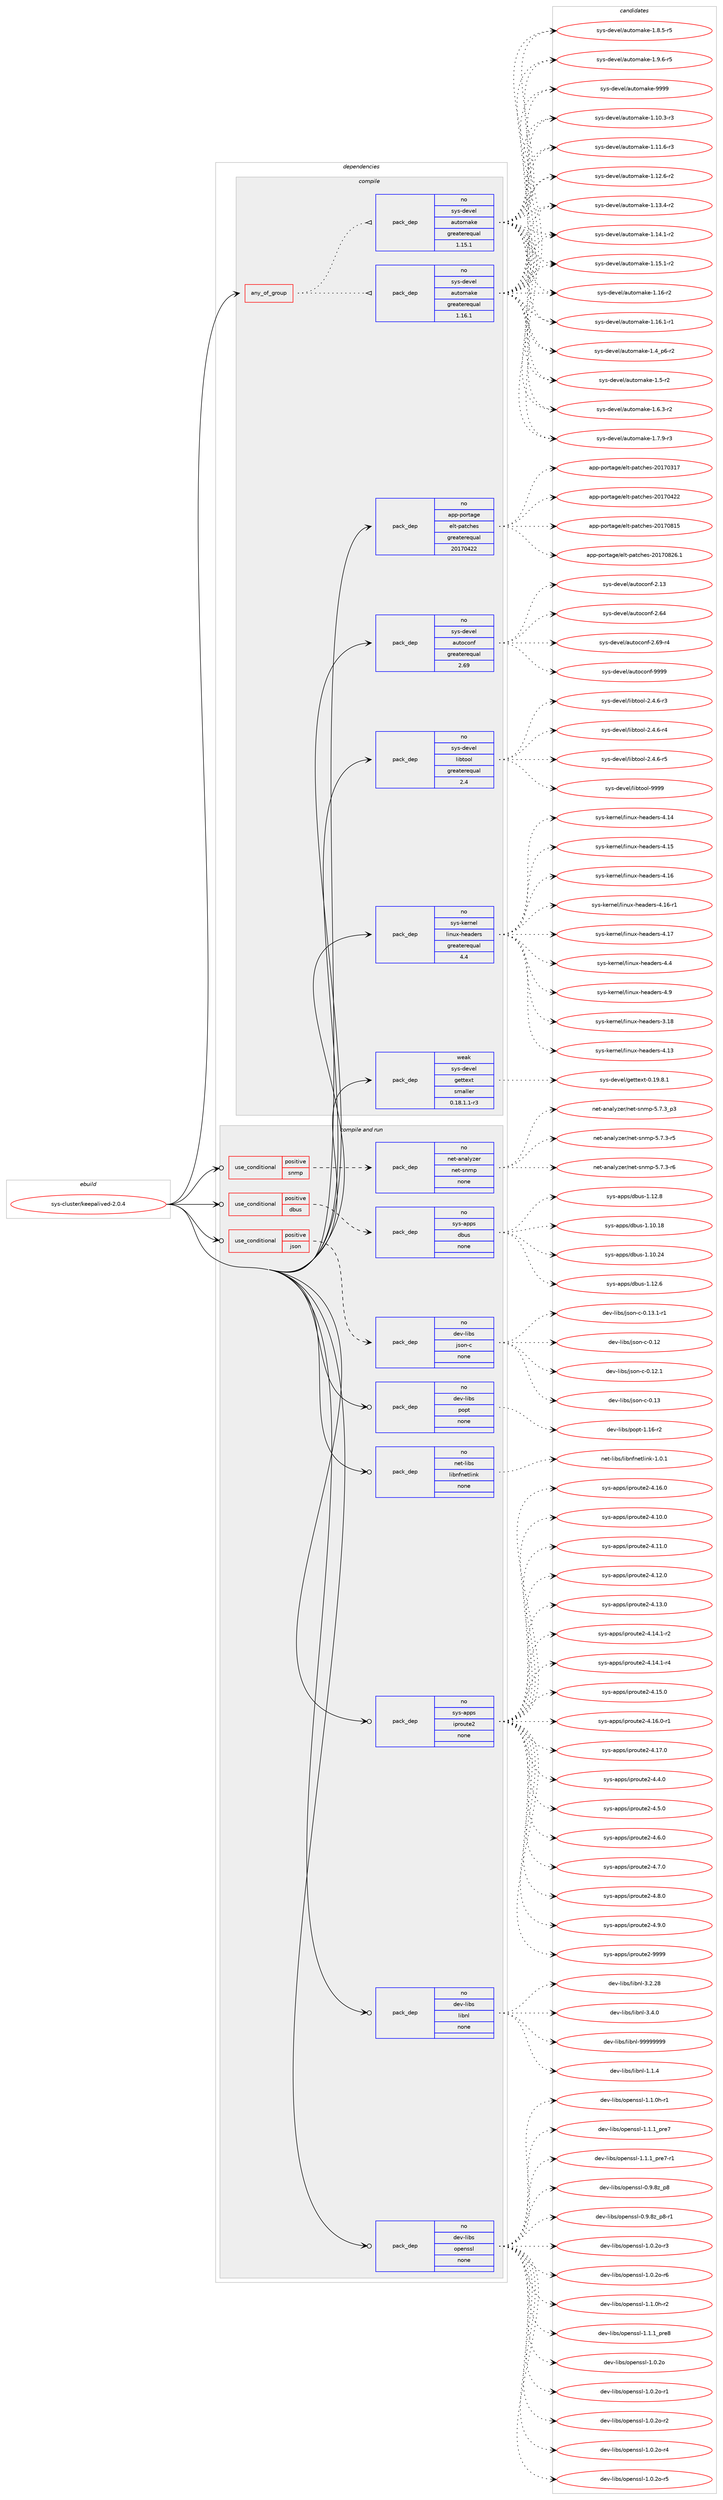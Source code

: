digraph prolog {

# *************
# Graph options
# *************

newrank=true;
concentrate=true;
compound=true;
graph [rankdir=LR,fontname=Helvetica,fontsize=10,ranksep=1.5];#, ranksep=2.5, nodesep=0.2];
edge  [arrowhead=vee];
node  [fontname=Helvetica,fontsize=10];

# **********
# The ebuild
# **********

subgraph cluster_leftcol {
color=gray;
rank=same;
label=<<i>ebuild</i>>;
id [label="sys-cluster/keepalived-2.0.4", color=red, width=4, href="../sys-cluster/keepalived-2.0.4.svg"];
}

# ****************
# The dependencies
# ****************

subgraph cluster_midcol {
color=gray;
label=<<i>dependencies</i>>;
subgraph cluster_compile {
fillcolor="#eeeeee";
style=filled;
label=<<i>compile</i>>;
subgraph any65 {
dependency5705 [label=<<TABLE BORDER="0" CELLBORDER="1" CELLSPACING="0" CELLPADDING="4"><TR><TD CELLPADDING="10">any_of_group</TD></TR></TABLE>>, shape=none, color=red];subgraph pack4365 {
dependency5706 [label=<<TABLE BORDER="0" CELLBORDER="1" CELLSPACING="0" CELLPADDING="4" WIDTH="220"><TR><TD ROWSPAN="6" CELLPADDING="30">pack_dep</TD></TR><TR><TD WIDTH="110">no</TD></TR><TR><TD>sys-devel</TD></TR><TR><TD>automake</TD></TR><TR><TD>greaterequal</TD></TR><TR><TD>1.16.1</TD></TR></TABLE>>, shape=none, color=blue];
}
dependency5705:e -> dependency5706:w [weight=20,style="dotted",arrowhead="oinv"];
subgraph pack4366 {
dependency5707 [label=<<TABLE BORDER="0" CELLBORDER="1" CELLSPACING="0" CELLPADDING="4" WIDTH="220"><TR><TD ROWSPAN="6" CELLPADDING="30">pack_dep</TD></TR><TR><TD WIDTH="110">no</TD></TR><TR><TD>sys-devel</TD></TR><TR><TD>automake</TD></TR><TR><TD>greaterequal</TD></TR><TR><TD>1.15.1</TD></TR></TABLE>>, shape=none, color=blue];
}
dependency5705:e -> dependency5707:w [weight=20,style="dotted",arrowhead="oinv"];
}
id:e -> dependency5705:w [weight=20,style="solid",arrowhead="vee"];
subgraph pack4367 {
dependency5708 [label=<<TABLE BORDER="0" CELLBORDER="1" CELLSPACING="0" CELLPADDING="4" WIDTH="220"><TR><TD ROWSPAN="6" CELLPADDING="30">pack_dep</TD></TR><TR><TD WIDTH="110">no</TD></TR><TR><TD>app-portage</TD></TR><TR><TD>elt-patches</TD></TR><TR><TD>greaterequal</TD></TR><TR><TD>20170422</TD></TR></TABLE>>, shape=none, color=blue];
}
id:e -> dependency5708:w [weight=20,style="solid",arrowhead="vee"];
subgraph pack4368 {
dependency5709 [label=<<TABLE BORDER="0" CELLBORDER="1" CELLSPACING="0" CELLPADDING="4" WIDTH="220"><TR><TD ROWSPAN="6" CELLPADDING="30">pack_dep</TD></TR><TR><TD WIDTH="110">no</TD></TR><TR><TD>sys-devel</TD></TR><TR><TD>autoconf</TD></TR><TR><TD>greaterequal</TD></TR><TR><TD>2.69</TD></TR></TABLE>>, shape=none, color=blue];
}
id:e -> dependency5709:w [weight=20,style="solid",arrowhead="vee"];
subgraph pack4369 {
dependency5710 [label=<<TABLE BORDER="0" CELLBORDER="1" CELLSPACING="0" CELLPADDING="4" WIDTH="220"><TR><TD ROWSPAN="6" CELLPADDING="30">pack_dep</TD></TR><TR><TD WIDTH="110">no</TD></TR><TR><TD>sys-devel</TD></TR><TR><TD>libtool</TD></TR><TR><TD>greaterequal</TD></TR><TR><TD>2.4</TD></TR></TABLE>>, shape=none, color=blue];
}
id:e -> dependency5710:w [weight=20,style="solid",arrowhead="vee"];
subgraph pack4370 {
dependency5711 [label=<<TABLE BORDER="0" CELLBORDER="1" CELLSPACING="0" CELLPADDING="4" WIDTH="220"><TR><TD ROWSPAN="6" CELLPADDING="30">pack_dep</TD></TR><TR><TD WIDTH="110">no</TD></TR><TR><TD>sys-kernel</TD></TR><TR><TD>linux-headers</TD></TR><TR><TD>greaterequal</TD></TR><TR><TD>4.4</TD></TR></TABLE>>, shape=none, color=blue];
}
id:e -> dependency5711:w [weight=20,style="solid",arrowhead="vee"];
subgraph pack4371 {
dependency5712 [label=<<TABLE BORDER="0" CELLBORDER="1" CELLSPACING="0" CELLPADDING="4" WIDTH="220"><TR><TD ROWSPAN="6" CELLPADDING="30">pack_dep</TD></TR><TR><TD WIDTH="110">weak</TD></TR><TR><TD>sys-devel</TD></TR><TR><TD>gettext</TD></TR><TR><TD>smaller</TD></TR><TR><TD>0.18.1.1-r3</TD></TR></TABLE>>, shape=none, color=blue];
}
id:e -> dependency5712:w [weight=20,style="solid",arrowhead="vee"];
}
subgraph cluster_compileandrun {
fillcolor="#eeeeee";
style=filled;
label=<<i>compile and run</i>>;
subgraph cond1268 {
dependency5713 [label=<<TABLE BORDER="0" CELLBORDER="1" CELLSPACING="0" CELLPADDING="4"><TR><TD ROWSPAN="3" CELLPADDING="10">use_conditional</TD></TR><TR><TD>positive</TD></TR><TR><TD>dbus</TD></TR></TABLE>>, shape=none, color=red];
subgraph pack4372 {
dependency5714 [label=<<TABLE BORDER="0" CELLBORDER="1" CELLSPACING="0" CELLPADDING="4" WIDTH="220"><TR><TD ROWSPAN="6" CELLPADDING="30">pack_dep</TD></TR><TR><TD WIDTH="110">no</TD></TR><TR><TD>sys-apps</TD></TR><TR><TD>dbus</TD></TR><TR><TD>none</TD></TR><TR><TD></TD></TR></TABLE>>, shape=none, color=blue];
}
dependency5713:e -> dependency5714:w [weight=20,style="dashed",arrowhead="vee"];
}
id:e -> dependency5713:w [weight=20,style="solid",arrowhead="odotvee"];
subgraph cond1269 {
dependency5715 [label=<<TABLE BORDER="0" CELLBORDER="1" CELLSPACING="0" CELLPADDING="4"><TR><TD ROWSPAN="3" CELLPADDING="10">use_conditional</TD></TR><TR><TD>positive</TD></TR><TR><TD>json</TD></TR></TABLE>>, shape=none, color=red];
subgraph pack4373 {
dependency5716 [label=<<TABLE BORDER="0" CELLBORDER="1" CELLSPACING="0" CELLPADDING="4" WIDTH="220"><TR><TD ROWSPAN="6" CELLPADDING="30">pack_dep</TD></TR><TR><TD WIDTH="110">no</TD></TR><TR><TD>dev-libs</TD></TR><TR><TD>json-c</TD></TR><TR><TD>none</TD></TR><TR><TD></TD></TR></TABLE>>, shape=none, color=blue];
}
dependency5715:e -> dependency5716:w [weight=20,style="dashed",arrowhead="vee"];
}
id:e -> dependency5715:w [weight=20,style="solid",arrowhead="odotvee"];
subgraph cond1270 {
dependency5717 [label=<<TABLE BORDER="0" CELLBORDER="1" CELLSPACING="0" CELLPADDING="4"><TR><TD ROWSPAN="3" CELLPADDING="10">use_conditional</TD></TR><TR><TD>positive</TD></TR><TR><TD>snmp</TD></TR></TABLE>>, shape=none, color=red];
subgraph pack4374 {
dependency5718 [label=<<TABLE BORDER="0" CELLBORDER="1" CELLSPACING="0" CELLPADDING="4" WIDTH="220"><TR><TD ROWSPAN="6" CELLPADDING="30">pack_dep</TD></TR><TR><TD WIDTH="110">no</TD></TR><TR><TD>net-analyzer</TD></TR><TR><TD>net-snmp</TD></TR><TR><TD>none</TD></TR><TR><TD></TD></TR></TABLE>>, shape=none, color=blue];
}
dependency5717:e -> dependency5718:w [weight=20,style="dashed",arrowhead="vee"];
}
id:e -> dependency5717:w [weight=20,style="solid",arrowhead="odotvee"];
subgraph pack4375 {
dependency5719 [label=<<TABLE BORDER="0" CELLBORDER="1" CELLSPACING="0" CELLPADDING="4" WIDTH="220"><TR><TD ROWSPAN="6" CELLPADDING="30">pack_dep</TD></TR><TR><TD WIDTH="110">no</TD></TR><TR><TD>dev-libs</TD></TR><TR><TD>libnl</TD></TR><TR><TD>none</TD></TR><TR><TD></TD></TR></TABLE>>, shape=none, color=blue];
}
id:e -> dependency5719:w [weight=20,style="solid",arrowhead="odotvee"];
subgraph pack4376 {
dependency5720 [label=<<TABLE BORDER="0" CELLBORDER="1" CELLSPACING="0" CELLPADDING="4" WIDTH="220"><TR><TD ROWSPAN="6" CELLPADDING="30">pack_dep</TD></TR><TR><TD WIDTH="110">no</TD></TR><TR><TD>dev-libs</TD></TR><TR><TD>openssl</TD></TR><TR><TD>none</TD></TR><TR><TD></TD></TR></TABLE>>, shape=none, color=blue];
}
id:e -> dependency5720:w [weight=20,style="solid",arrowhead="odotvee"];
subgraph pack4377 {
dependency5721 [label=<<TABLE BORDER="0" CELLBORDER="1" CELLSPACING="0" CELLPADDING="4" WIDTH="220"><TR><TD ROWSPAN="6" CELLPADDING="30">pack_dep</TD></TR><TR><TD WIDTH="110">no</TD></TR><TR><TD>dev-libs</TD></TR><TR><TD>popt</TD></TR><TR><TD>none</TD></TR><TR><TD></TD></TR></TABLE>>, shape=none, color=blue];
}
id:e -> dependency5721:w [weight=20,style="solid",arrowhead="odotvee"];
subgraph pack4378 {
dependency5722 [label=<<TABLE BORDER="0" CELLBORDER="1" CELLSPACING="0" CELLPADDING="4" WIDTH="220"><TR><TD ROWSPAN="6" CELLPADDING="30">pack_dep</TD></TR><TR><TD WIDTH="110">no</TD></TR><TR><TD>net-libs</TD></TR><TR><TD>libnfnetlink</TD></TR><TR><TD>none</TD></TR><TR><TD></TD></TR></TABLE>>, shape=none, color=blue];
}
id:e -> dependency5722:w [weight=20,style="solid",arrowhead="odotvee"];
subgraph pack4379 {
dependency5723 [label=<<TABLE BORDER="0" CELLBORDER="1" CELLSPACING="0" CELLPADDING="4" WIDTH="220"><TR><TD ROWSPAN="6" CELLPADDING="30">pack_dep</TD></TR><TR><TD WIDTH="110">no</TD></TR><TR><TD>sys-apps</TD></TR><TR><TD>iproute2</TD></TR><TR><TD>none</TD></TR><TR><TD></TD></TR></TABLE>>, shape=none, color=blue];
}
id:e -> dependency5723:w [weight=20,style="solid",arrowhead="odotvee"];
}
subgraph cluster_run {
fillcolor="#eeeeee";
style=filled;
label=<<i>run</i>>;
}
}

# **************
# The candidates
# **************

subgraph cluster_choices {
rank=same;
color=gray;
label=<<i>candidates</i>>;

subgraph choice4365 {
color=black;
nodesep=1;
choice11512111545100101118101108479711711611110997107101454946494846514511451 [label="sys-devel/automake-1.10.3-r3", color=red, width=4,href="../sys-devel/automake-1.10.3-r3.svg"];
choice11512111545100101118101108479711711611110997107101454946494946544511451 [label="sys-devel/automake-1.11.6-r3", color=red, width=4,href="../sys-devel/automake-1.11.6-r3.svg"];
choice11512111545100101118101108479711711611110997107101454946495046544511450 [label="sys-devel/automake-1.12.6-r2", color=red, width=4,href="../sys-devel/automake-1.12.6-r2.svg"];
choice11512111545100101118101108479711711611110997107101454946495146524511450 [label="sys-devel/automake-1.13.4-r2", color=red, width=4,href="../sys-devel/automake-1.13.4-r2.svg"];
choice11512111545100101118101108479711711611110997107101454946495246494511450 [label="sys-devel/automake-1.14.1-r2", color=red, width=4,href="../sys-devel/automake-1.14.1-r2.svg"];
choice11512111545100101118101108479711711611110997107101454946495346494511450 [label="sys-devel/automake-1.15.1-r2", color=red, width=4,href="../sys-devel/automake-1.15.1-r2.svg"];
choice1151211154510010111810110847971171161111099710710145494649544511450 [label="sys-devel/automake-1.16-r2", color=red, width=4,href="../sys-devel/automake-1.16-r2.svg"];
choice11512111545100101118101108479711711611110997107101454946495446494511449 [label="sys-devel/automake-1.16.1-r1", color=red, width=4,href="../sys-devel/automake-1.16.1-r1.svg"];
choice115121115451001011181011084797117116111109971071014549465295112544511450 [label="sys-devel/automake-1.4_p6-r2", color=red, width=4,href="../sys-devel/automake-1.4_p6-r2.svg"];
choice11512111545100101118101108479711711611110997107101454946534511450 [label="sys-devel/automake-1.5-r2", color=red, width=4,href="../sys-devel/automake-1.5-r2.svg"];
choice115121115451001011181011084797117116111109971071014549465446514511450 [label="sys-devel/automake-1.6.3-r2", color=red, width=4,href="../sys-devel/automake-1.6.3-r2.svg"];
choice115121115451001011181011084797117116111109971071014549465546574511451 [label="sys-devel/automake-1.7.9-r3", color=red, width=4,href="../sys-devel/automake-1.7.9-r3.svg"];
choice115121115451001011181011084797117116111109971071014549465646534511453 [label="sys-devel/automake-1.8.5-r5", color=red, width=4,href="../sys-devel/automake-1.8.5-r5.svg"];
choice115121115451001011181011084797117116111109971071014549465746544511453 [label="sys-devel/automake-1.9.6-r5", color=red, width=4,href="../sys-devel/automake-1.9.6-r5.svg"];
choice115121115451001011181011084797117116111109971071014557575757 [label="sys-devel/automake-9999", color=red, width=4,href="../sys-devel/automake-9999.svg"];
dependency5706:e -> choice11512111545100101118101108479711711611110997107101454946494846514511451:w [style=dotted,weight="100"];
dependency5706:e -> choice11512111545100101118101108479711711611110997107101454946494946544511451:w [style=dotted,weight="100"];
dependency5706:e -> choice11512111545100101118101108479711711611110997107101454946495046544511450:w [style=dotted,weight="100"];
dependency5706:e -> choice11512111545100101118101108479711711611110997107101454946495146524511450:w [style=dotted,weight="100"];
dependency5706:e -> choice11512111545100101118101108479711711611110997107101454946495246494511450:w [style=dotted,weight="100"];
dependency5706:e -> choice11512111545100101118101108479711711611110997107101454946495346494511450:w [style=dotted,weight="100"];
dependency5706:e -> choice1151211154510010111810110847971171161111099710710145494649544511450:w [style=dotted,weight="100"];
dependency5706:e -> choice11512111545100101118101108479711711611110997107101454946495446494511449:w [style=dotted,weight="100"];
dependency5706:e -> choice115121115451001011181011084797117116111109971071014549465295112544511450:w [style=dotted,weight="100"];
dependency5706:e -> choice11512111545100101118101108479711711611110997107101454946534511450:w [style=dotted,weight="100"];
dependency5706:e -> choice115121115451001011181011084797117116111109971071014549465446514511450:w [style=dotted,weight="100"];
dependency5706:e -> choice115121115451001011181011084797117116111109971071014549465546574511451:w [style=dotted,weight="100"];
dependency5706:e -> choice115121115451001011181011084797117116111109971071014549465646534511453:w [style=dotted,weight="100"];
dependency5706:e -> choice115121115451001011181011084797117116111109971071014549465746544511453:w [style=dotted,weight="100"];
dependency5706:e -> choice115121115451001011181011084797117116111109971071014557575757:w [style=dotted,weight="100"];
}
subgraph choice4366 {
color=black;
nodesep=1;
choice11512111545100101118101108479711711611110997107101454946494846514511451 [label="sys-devel/automake-1.10.3-r3", color=red, width=4,href="../sys-devel/automake-1.10.3-r3.svg"];
choice11512111545100101118101108479711711611110997107101454946494946544511451 [label="sys-devel/automake-1.11.6-r3", color=red, width=4,href="../sys-devel/automake-1.11.6-r3.svg"];
choice11512111545100101118101108479711711611110997107101454946495046544511450 [label="sys-devel/automake-1.12.6-r2", color=red, width=4,href="../sys-devel/automake-1.12.6-r2.svg"];
choice11512111545100101118101108479711711611110997107101454946495146524511450 [label="sys-devel/automake-1.13.4-r2", color=red, width=4,href="../sys-devel/automake-1.13.4-r2.svg"];
choice11512111545100101118101108479711711611110997107101454946495246494511450 [label="sys-devel/automake-1.14.1-r2", color=red, width=4,href="../sys-devel/automake-1.14.1-r2.svg"];
choice11512111545100101118101108479711711611110997107101454946495346494511450 [label="sys-devel/automake-1.15.1-r2", color=red, width=4,href="../sys-devel/automake-1.15.1-r2.svg"];
choice1151211154510010111810110847971171161111099710710145494649544511450 [label="sys-devel/automake-1.16-r2", color=red, width=4,href="../sys-devel/automake-1.16-r2.svg"];
choice11512111545100101118101108479711711611110997107101454946495446494511449 [label="sys-devel/automake-1.16.1-r1", color=red, width=4,href="../sys-devel/automake-1.16.1-r1.svg"];
choice115121115451001011181011084797117116111109971071014549465295112544511450 [label="sys-devel/automake-1.4_p6-r2", color=red, width=4,href="../sys-devel/automake-1.4_p6-r2.svg"];
choice11512111545100101118101108479711711611110997107101454946534511450 [label="sys-devel/automake-1.5-r2", color=red, width=4,href="../sys-devel/automake-1.5-r2.svg"];
choice115121115451001011181011084797117116111109971071014549465446514511450 [label="sys-devel/automake-1.6.3-r2", color=red, width=4,href="../sys-devel/automake-1.6.3-r2.svg"];
choice115121115451001011181011084797117116111109971071014549465546574511451 [label="sys-devel/automake-1.7.9-r3", color=red, width=4,href="../sys-devel/automake-1.7.9-r3.svg"];
choice115121115451001011181011084797117116111109971071014549465646534511453 [label="sys-devel/automake-1.8.5-r5", color=red, width=4,href="../sys-devel/automake-1.8.5-r5.svg"];
choice115121115451001011181011084797117116111109971071014549465746544511453 [label="sys-devel/automake-1.9.6-r5", color=red, width=4,href="../sys-devel/automake-1.9.6-r5.svg"];
choice115121115451001011181011084797117116111109971071014557575757 [label="sys-devel/automake-9999", color=red, width=4,href="../sys-devel/automake-9999.svg"];
dependency5707:e -> choice11512111545100101118101108479711711611110997107101454946494846514511451:w [style=dotted,weight="100"];
dependency5707:e -> choice11512111545100101118101108479711711611110997107101454946494946544511451:w [style=dotted,weight="100"];
dependency5707:e -> choice11512111545100101118101108479711711611110997107101454946495046544511450:w [style=dotted,weight="100"];
dependency5707:e -> choice11512111545100101118101108479711711611110997107101454946495146524511450:w [style=dotted,weight="100"];
dependency5707:e -> choice11512111545100101118101108479711711611110997107101454946495246494511450:w [style=dotted,weight="100"];
dependency5707:e -> choice11512111545100101118101108479711711611110997107101454946495346494511450:w [style=dotted,weight="100"];
dependency5707:e -> choice1151211154510010111810110847971171161111099710710145494649544511450:w [style=dotted,weight="100"];
dependency5707:e -> choice11512111545100101118101108479711711611110997107101454946495446494511449:w [style=dotted,weight="100"];
dependency5707:e -> choice115121115451001011181011084797117116111109971071014549465295112544511450:w [style=dotted,weight="100"];
dependency5707:e -> choice11512111545100101118101108479711711611110997107101454946534511450:w [style=dotted,weight="100"];
dependency5707:e -> choice115121115451001011181011084797117116111109971071014549465446514511450:w [style=dotted,weight="100"];
dependency5707:e -> choice115121115451001011181011084797117116111109971071014549465546574511451:w [style=dotted,weight="100"];
dependency5707:e -> choice115121115451001011181011084797117116111109971071014549465646534511453:w [style=dotted,weight="100"];
dependency5707:e -> choice115121115451001011181011084797117116111109971071014549465746544511453:w [style=dotted,weight="100"];
dependency5707:e -> choice115121115451001011181011084797117116111109971071014557575757:w [style=dotted,weight="100"];
}
subgraph choice4367 {
color=black;
nodesep=1;
choice97112112451121111141169710310147101108116451129711699104101115455048495548514955 [label="app-portage/elt-patches-20170317", color=red, width=4,href="../app-portage/elt-patches-20170317.svg"];
choice97112112451121111141169710310147101108116451129711699104101115455048495548525050 [label="app-portage/elt-patches-20170422", color=red, width=4,href="../app-portage/elt-patches-20170422.svg"];
choice97112112451121111141169710310147101108116451129711699104101115455048495548564953 [label="app-portage/elt-patches-20170815", color=red, width=4,href="../app-portage/elt-patches-20170815.svg"];
choice971121124511211111411697103101471011081164511297116991041011154550484955485650544649 [label="app-portage/elt-patches-20170826.1", color=red, width=4,href="../app-portage/elt-patches-20170826.1.svg"];
dependency5708:e -> choice97112112451121111141169710310147101108116451129711699104101115455048495548514955:w [style=dotted,weight="100"];
dependency5708:e -> choice97112112451121111141169710310147101108116451129711699104101115455048495548525050:w [style=dotted,weight="100"];
dependency5708:e -> choice97112112451121111141169710310147101108116451129711699104101115455048495548564953:w [style=dotted,weight="100"];
dependency5708:e -> choice971121124511211111411697103101471011081164511297116991041011154550484955485650544649:w [style=dotted,weight="100"];
}
subgraph choice4368 {
color=black;
nodesep=1;
choice115121115451001011181011084797117116111991111101024550464951 [label="sys-devel/autoconf-2.13", color=red, width=4,href="../sys-devel/autoconf-2.13.svg"];
choice115121115451001011181011084797117116111991111101024550465452 [label="sys-devel/autoconf-2.64", color=red, width=4,href="../sys-devel/autoconf-2.64.svg"];
choice1151211154510010111810110847971171161119911111010245504654574511452 [label="sys-devel/autoconf-2.69-r4", color=red, width=4,href="../sys-devel/autoconf-2.69-r4.svg"];
choice115121115451001011181011084797117116111991111101024557575757 [label="sys-devel/autoconf-9999", color=red, width=4,href="../sys-devel/autoconf-9999.svg"];
dependency5709:e -> choice115121115451001011181011084797117116111991111101024550464951:w [style=dotted,weight="100"];
dependency5709:e -> choice115121115451001011181011084797117116111991111101024550465452:w [style=dotted,weight="100"];
dependency5709:e -> choice1151211154510010111810110847971171161119911111010245504654574511452:w [style=dotted,weight="100"];
dependency5709:e -> choice115121115451001011181011084797117116111991111101024557575757:w [style=dotted,weight="100"];
}
subgraph choice4369 {
color=black;
nodesep=1;
choice1151211154510010111810110847108105981161111111084550465246544511451 [label="sys-devel/libtool-2.4.6-r3", color=red, width=4,href="../sys-devel/libtool-2.4.6-r3.svg"];
choice1151211154510010111810110847108105981161111111084550465246544511452 [label="sys-devel/libtool-2.4.6-r4", color=red, width=4,href="../sys-devel/libtool-2.4.6-r4.svg"];
choice1151211154510010111810110847108105981161111111084550465246544511453 [label="sys-devel/libtool-2.4.6-r5", color=red, width=4,href="../sys-devel/libtool-2.4.6-r5.svg"];
choice1151211154510010111810110847108105981161111111084557575757 [label="sys-devel/libtool-9999", color=red, width=4,href="../sys-devel/libtool-9999.svg"];
dependency5710:e -> choice1151211154510010111810110847108105981161111111084550465246544511451:w [style=dotted,weight="100"];
dependency5710:e -> choice1151211154510010111810110847108105981161111111084550465246544511452:w [style=dotted,weight="100"];
dependency5710:e -> choice1151211154510010111810110847108105981161111111084550465246544511453:w [style=dotted,weight="100"];
dependency5710:e -> choice1151211154510010111810110847108105981161111111084557575757:w [style=dotted,weight="100"];
}
subgraph choice4370 {
color=black;
nodesep=1;
choice115121115451071011141101011084710810511011712045104101971001011141154551464956 [label="sys-kernel/linux-headers-3.18", color=red, width=4,href="../sys-kernel/linux-headers-3.18.svg"];
choice115121115451071011141101011084710810511011712045104101971001011141154552464951 [label="sys-kernel/linux-headers-4.13", color=red, width=4,href="../sys-kernel/linux-headers-4.13.svg"];
choice115121115451071011141101011084710810511011712045104101971001011141154552464952 [label="sys-kernel/linux-headers-4.14", color=red, width=4,href="../sys-kernel/linux-headers-4.14.svg"];
choice115121115451071011141101011084710810511011712045104101971001011141154552464953 [label="sys-kernel/linux-headers-4.15", color=red, width=4,href="../sys-kernel/linux-headers-4.15.svg"];
choice115121115451071011141101011084710810511011712045104101971001011141154552464954 [label="sys-kernel/linux-headers-4.16", color=red, width=4,href="../sys-kernel/linux-headers-4.16.svg"];
choice1151211154510710111411010110847108105110117120451041019710010111411545524649544511449 [label="sys-kernel/linux-headers-4.16-r1", color=red, width=4,href="../sys-kernel/linux-headers-4.16-r1.svg"];
choice115121115451071011141101011084710810511011712045104101971001011141154552464955 [label="sys-kernel/linux-headers-4.17", color=red, width=4,href="../sys-kernel/linux-headers-4.17.svg"];
choice1151211154510710111411010110847108105110117120451041019710010111411545524652 [label="sys-kernel/linux-headers-4.4", color=red, width=4,href="../sys-kernel/linux-headers-4.4.svg"];
choice1151211154510710111411010110847108105110117120451041019710010111411545524657 [label="sys-kernel/linux-headers-4.9", color=red, width=4,href="../sys-kernel/linux-headers-4.9.svg"];
dependency5711:e -> choice115121115451071011141101011084710810511011712045104101971001011141154551464956:w [style=dotted,weight="100"];
dependency5711:e -> choice115121115451071011141101011084710810511011712045104101971001011141154552464951:w [style=dotted,weight="100"];
dependency5711:e -> choice115121115451071011141101011084710810511011712045104101971001011141154552464952:w [style=dotted,weight="100"];
dependency5711:e -> choice115121115451071011141101011084710810511011712045104101971001011141154552464953:w [style=dotted,weight="100"];
dependency5711:e -> choice115121115451071011141101011084710810511011712045104101971001011141154552464954:w [style=dotted,weight="100"];
dependency5711:e -> choice1151211154510710111411010110847108105110117120451041019710010111411545524649544511449:w [style=dotted,weight="100"];
dependency5711:e -> choice115121115451071011141101011084710810511011712045104101971001011141154552464955:w [style=dotted,weight="100"];
dependency5711:e -> choice1151211154510710111411010110847108105110117120451041019710010111411545524652:w [style=dotted,weight="100"];
dependency5711:e -> choice1151211154510710111411010110847108105110117120451041019710010111411545524657:w [style=dotted,weight="100"];
}
subgraph choice4371 {
color=black;
nodesep=1;
choice1151211154510010111810110847103101116116101120116454846495746564649 [label="sys-devel/gettext-0.19.8.1", color=red, width=4,href="../sys-devel/gettext-0.19.8.1.svg"];
dependency5712:e -> choice1151211154510010111810110847103101116116101120116454846495746564649:w [style=dotted,weight="100"];
}
subgraph choice4372 {
color=black;
nodesep=1;
choice115121115459711211211547100981171154549464948464956 [label="sys-apps/dbus-1.10.18", color=red, width=4,href="../sys-apps/dbus-1.10.18.svg"];
choice115121115459711211211547100981171154549464948465052 [label="sys-apps/dbus-1.10.24", color=red, width=4,href="../sys-apps/dbus-1.10.24.svg"];
choice1151211154597112112115471009811711545494649504654 [label="sys-apps/dbus-1.12.6", color=red, width=4,href="../sys-apps/dbus-1.12.6.svg"];
choice1151211154597112112115471009811711545494649504656 [label="sys-apps/dbus-1.12.8", color=red, width=4,href="../sys-apps/dbus-1.12.8.svg"];
dependency5714:e -> choice115121115459711211211547100981171154549464948464956:w [style=dotted,weight="100"];
dependency5714:e -> choice115121115459711211211547100981171154549464948465052:w [style=dotted,weight="100"];
dependency5714:e -> choice1151211154597112112115471009811711545494649504654:w [style=dotted,weight="100"];
dependency5714:e -> choice1151211154597112112115471009811711545494649504656:w [style=dotted,weight="100"];
}
subgraph choice4373 {
color=black;
nodesep=1;
choice10010111845108105981154710611511111045994548464950 [label="dev-libs/json-c-0.12", color=red, width=4,href="../dev-libs/json-c-0.12.svg"];
choice100101118451081059811547106115111110459945484649504649 [label="dev-libs/json-c-0.12.1", color=red, width=4,href="../dev-libs/json-c-0.12.1.svg"];
choice10010111845108105981154710611511111045994548464951 [label="dev-libs/json-c-0.13", color=red, width=4,href="../dev-libs/json-c-0.13.svg"];
choice1001011184510810598115471061151111104599454846495146494511449 [label="dev-libs/json-c-0.13.1-r1", color=red, width=4,href="../dev-libs/json-c-0.13.1-r1.svg"];
dependency5716:e -> choice10010111845108105981154710611511111045994548464950:w [style=dotted,weight="100"];
dependency5716:e -> choice100101118451081059811547106115111110459945484649504649:w [style=dotted,weight="100"];
dependency5716:e -> choice10010111845108105981154710611511111045994548464951:w [style=dotted,weight="100"];
dependency5716:e -> choice1001011184510810598115471061151111104599454846495146494511449:w [style=dotted,weight="100"];
}
subgraph choice4374 {
color=black;
nodesep=1;
choice11010111645971109710812112210111447110101116451151101091124553465546514511453 [label="net-analyzer/net-snmp-5.7.3-r5", color=red, width=4,href="../net-analyzer/net-snmp-5.7.3-r5.svg"];
choice11010111645971109710812112210111447110101116451151101091124553465546514511454 [label="net-analyzer/net-snmp-5.7.3-r6", color=red, width=4,href="../net-analyzer/net-snmp-5.7.3-r6.svg"];
choice11010111645971109710812112210111447110101116451151101091124553465546519511251 [label="net-analyzer/net-snmp-5.7.3_p3", color=red, width=4,href="../net-analyzer/net-snmp-5.7.3_p3.svg"];
dependency5718:e -> choice11010111645971109710812112210111447110101116451151101091124553465546514511453:w [style=dotted,weight="100"];
dependency5718:e -> choice11010111645971109710812112210111447110101116451151101091124553465546514511454:w [style=dotted,weight="100"];
dependency5718:e -> choice11010111645971109710812112210111447110101116451151101091124553465546519511251:w [style=dotted,weight="100"];
}
subgraph choice4375 {
color=black;
nodesep=1;
choice10010111845108105981154710810598110108454946494652 [label="dev-libs/libnl-1.1.4", color=red, width=4,href="../dev-libs/libnl-1.1.4.svg"];
choice1001011184510810598115471081059811010845514650465056 [label="dev-libs/libnl-3.2.28", color=red, width=4,href="../dev-libs/libnl-3.2.28.svg"];
choice10010111845108105981154710810598110108455146524648 [label="dev-libs/libnl-3.4.0", color=red, width=4,href="../dev-libs/libnl-3.4.0.svg"];
choice10010111845108105981154710810598110108455757575757575757 [label="dev-libs/libnl-99999999", color=red, width=4,href="../dev-libs/libnl-99999999.svg"];
dependency5719:e -> choice10010111845108105981154710810598110108454946494652:w [style=dotted,weight="100"];
dependency5719:e -> choice1001011184510810598115471081059811010845514650465056:w [style=dotted,weight="100"];
dependency5719:e -> choice10010111845108105981154710810598110108455146524648:w [style=dotted,weight="100"];
dependency5719:e -> choice10010111845108105981154710810598110108455757575757575757:w [style=dotted,weight="100"];
}
subgraph choice4376 {
color=black;
nodesep=1;
choice100101118451081059811547111112101110115115108454946484650111 [label="dev-libs/openssl-1.0.2o", color=red, width=4,href="../dev-libs/openssl-1.0.2o.svg"];
choice1001011184510810598115471111121011101151151084549464846501114511449 [label="dev-libs/openssl-1.0.2o-r1", color=red, width=4,href="../dev-libs/openssl-1.0.2o-r1.svg"];
choice1001011184510810598115471111121011101151151084549464846501114511450 [label="dev-libs/openssl-1.0.2o-r2", color=red, width=4,href="../dev-libs/openssl-1.0.2o-r2.svg"];
choice1001011184510810598115471111121011101151151084549464846501114511452 [label="dev-libs/openssl-1.0.2o-r4", color=red, width=4,href="../dev-libs/openssl-1.0.2o-r4.svg"];
choice1001011184510810598115471111121011101151151084549464846501114511453 [label="dev-libs/openssl-1.0.2o-r5", color=red, width=4,href="../dev-libs/openssl-1.0.2o-r5.svg"];
choice1001011184510810598115471111121011101151151084549464946481044511449 [label="dev-libs/openssl-1.1.0h-r1", color=red, width=4,href="../dev-libs/openssl-1.1.0h-r1.svg"];
choice1001011184510810598115471111121011101151151084549464946499511211410155 [label="dev-libs/openssl-1.1.1_pre7", color=red, width=4,href="../dev-libs/openssl-1.1.1_pre7.svg"];
choice10010111845108105981154711111210111011511510845494649464995112114101554511449 [label="dev-libs/openssl-1.1.1_pre7-r1", color=red, width=4,href="../dev-libs/openssl-1.1.1_pre7-r1.svg"];
choice1001011184510810598115471111121011101151151084548465746561229511256 [label="dev-libs/openssl-0.9.8z_p8", color=red, width=4,href="../dev-libs/openssl-0.9.8z_p8.svg"];
choice10010111845108105981154711111210111011511510845484657465612295112564511449 [label="dev-libs/openssl-0.9.8z_p8-r1", color=red, width=4,href="../dev-libs/openssl-0.9.8z_p8-r1.svg"];
choice1001011184510810598115471111121011101151151084549464846501114511451 [label="dev-libs/openssl-1.0.2o-r3", color=red, width=4,href="../dev-libs/openssl-1.0.2o-r3.svg"];
choice1001011184510810598115471111121011101151151084549464846501114511454 [label="dev-libs/openssl-1.0.2o-r6", color=red, width=4,href="../dev-libs/openssl-1.0.2o-r6.svg"];
choice1001011184510810598115471111121011101151151084549464946481044511450 [label="dev-libs/openssl-1.1.0h-r2", color=red, width=4,href="../dev-libs/openssl-1.1.0h-r2.svg"];
choice1001011184510810598115471111121011101151151084549464946499511211410156 [label="dev-libs/openssl-1.1.1_pre8", color=red, width=4,href="../dev-libs/openssl-1.1.1_pre8.svg"];
dependency5720:e -> choice100101118451081059811547111112101110115115108454946484650111:w [style=dotted,weight="100"];
dependency5720:e -> choice1001011184510810598115471111121011101151151084549464846501114511449:w [style=dotted,weight="100"];
dependency5720:e -> choice1001011184510810598115471111121011101151151084549464846501114511450:w [style=dotted,weight="100"];
dependency5720:e -> choice1001011184510810598115471111121011101151151084549464846501114511452:w [style=dotted,weight="100"];
dependency5720:e -> choice1001011184510810598115471111121011101151151084549464846501114511453:w [style=dotted,weight="100"];
dependency5720:e -> choice1001011184510810598115471111121011101151151084549464946481044511449:w [style=dotted,weight="100"];
dependency5720:e -> choice1001011184510810598115471111121011101151151084549464946499511211410155:w [style=dotted,weight="100"];
dependency5720:e -> choice10010111845108105981154711111210111011511510845494649464995112114101554511449:w [style=dotted,weight="100"];
dependency5720:e -> choice1001011184510810598115471111121011101151151084548465746561229511256:w [style=dotted,weight="100"];
dependency5720:e -> choice10010111845108105981154711111210111011511510845484657465612295112564511449:w [style=dotted,weight="100"];
dependency5720:e -> choice1001011184510810598115471111121011101151151084549464846501114511451:w [style=dotted,weight="100"];
dependency5720:e -> choice1001011184510810598115471111121011101151151084549464846501114511454:w [style=dotted,weight="100"];
dependency5720:e -> choice1001011184510810598115471111121011101151151084549464946481044511450:w [style=dotted,weight="100"];
dependency5720:e -> choice1001011184510810598115471111121011101151151084549464946499511211410156:w [style=dotted,weight="100"];
}
subgraph choice4377 {
color=black;
nodesep=1;
choice10010111845108105981154711211111211645494649544511450 [label="dev-libs/popt-1.16-r2", color=red, width=4,href="../dev-libs/popt-1.16-r2.svg"];
dependency5721:e -> choice10010111845108105981154711211111211645494649544511450:w [style=dotted,weight="100"];
}
subgraph choice4378 {
color=black;
nodesep=1;
choice11010111645108105981154710810598110102110101116108105110107454946484649 [label="net-libs/libnfnetlink-1.0.1", color=red, width=4,href="../net-libs/libnfnetlink-1.0.1.svg"];
dependency5722:e -> choice11010111645108105981154710810598110102110101116108105110107454946484649:w [style=dotted,weight="100"];
}
subgraph choice4379 {
color=black;
nodesep=1;
choice1151211154597112112115471051121141111171161015045524649544648 [label="sys-apps/iproute2-4.16.0", color=red, width=4,href="../sys-apps/iproute2-4.16.0.svg"];
choice1151211154597112112115471051121141111171161015045524649484648 [label="sys-apps/iproute2-4.10.0", color=red, width=4,href="../sys-apps/iproute2-4.10.0.svg"];
choice1151211154597112112115471051121141111171161015045524649494648 [label="sys-apps/iproute2-4.11.0", color=red, width=4,href="../sys-apps/iproute2-4.11.0.svg"];
choice1151211154597112112115471051121141111171161015045524649504648 [label="sys-apps/iproute2-4.12.0", color=red, width=4,href="../sys-apps/iproute2-4.12.0.svg"];
choice1151211154597112112115471051121141111171161015045524649514648 [label="sys-apps/iproute2-4.13.0", color=red, width=4,href="../sys-apps/iproute2-4.13.0.svg"];
choice11512111545971121121154710511211411111711610150455246495246494511450 [label="sys-apps/iproute2-4.14.1-r2", color=red, width=4,href="../sys-apps/iproute2-4.14.1-r2.svg"];
choice11512111545971121121154710511211411111711610150455246495246494511452 [label="sys-apps/iproute2-4.14.1-r4", color=red, width=4,href="../sys-apps/iproute2-4.14.1-r4.svg"];
choice1151211154597112112115471051121141111171161015045524649534648 [label="sys-apps/iproute2-4.15.0", color=red, width=4,href="../sys-apps/iproute2-4.15.0.svg"];
choice11512111545971121121154710511211411111711610150455246495446484511449 [label="sys-apps/iproute2-4.16.0-r1", color=red, width=4,href="../sys-apps/iproute2-4.16.0-r1.svg"];
choice1151211154597112112115471051121141111171161015045524649554648 [label="sys-apps/iproute2-4.17.0", color=red, width=4,href="../sys-apps/iproute2-4.17.0.svg"];
choice11512111545971121121154710511211411111711610150455246524648 [label="sys-apps/iproute2-4.4.0", color=red, width=4,href="../sys-apps/iproute2-4.4.0.svg"];
choice11512111545971121121154710511211411111711610150455246534648 [label="sys-apps/iproute2-4.5.0", color=red, width=4,href="../sys-apps/iproute2-4.5.0.svg"];
choice11512111545971121121154710511211411111711610150455246544648 [label="sys-apps/iproute2-4.6.0", color=red, width=4,href="../sys-apps/iproute2-4.6.0.svg"];
choice11512111545971121121154710511211411111711610150455246554648 [label="sys-apps/iproute2-4.7.0", color=red, width=4,href="../sys-apps/iproute2-4.7.0.svg"];
choice11512111545971121121154710511211411111711610150455246564648 [label="sys-apps/iproute2-4.8.0", color=red, width=4,href="../sys-apps/iproute2-4.8.0.svg"];
choice11512111545971121121154710511211411111711610150455246574648 [label="sys-apps/iproute2-4.9.0", color=red, width=4,href="../sys-apps/iproute2-4.9.0.svg"];
choice115121115459711211211547105112114111117116101504557575757 [label="sys-apps/iproute2-9999", color=red, width=4,href="../sys-apps/iproute2-9999.svg"];
dependency5723:e -> choice1151211154597112112115471051121141111171161015045524649544648:w [style=dotted,weight="100"];
dependency5723:e -> choice1151211154597112112115471051121141111171161015045524649484648:w [style=dotted,weight="100"];
dependency5723:e -> choice1151211154597112112115471051121141111171161015045524649494648:w [style=dotted,weight="100"];
dependency5723:e -> choice1151211154597112112115471051121141111171161015045524649504648:w [style=dotted,weight="100"];
dependency5723:e -> choice1151211154597112112115471051121141111171161015045524649514648:w [style=dotted,weight="100"];
dependency5723:e -> choice11512111545971121121154710511211411111711610150455246495246494511450:w [style=dotted,weight="100"];
dependency5723:e -> choice11512111545971121121154710511211411111711610150455246495246494511452:w [style=dotted,weight="100"];
dependency5723:e -> choice1151211154597112112115471051121141111171161015045524649534648:w [style=dotted,weight="100"];
dependency5723:e -> choice11512111545971121121154710511211411111711610150455246495446484511449:w [style=dotted,weight="100"];
dependency5723:e -> choice1151211154597112112115471051121141111171161015045524649554648:w [style=dotted,weight="100"];
dependency5723:e -> choice11512111545971121121154710511211411111711610150455246524648:w [style=dotted,weight="100"];
dependency5723:e -> choice11512111545971121121154710511211411111711610150455246534648:w [style=dotted,weight="100"];
dependency5723:e -> choice11512111545971121121154710511211411111711610150455246544648:w [style=dotted,weight="100"];
dependency5723:e -> choice11512111545971121121154710511211411111711610150455246554648:w [style=dotted,weight="100"];
dependency5723:e -> choice11512111545971121121154710511211411111711610150455246564648:w [style=dotted,weight="100"];
dependency5723:e -> choice11512111545971121121154710511211411111711610150455246574648:w [style=dotted,weight="100"];
dependency5723:e -> choice115121115459711211211547105112114111117116101504557575757:w [style=dotted,weight="100"];
}
}

}
